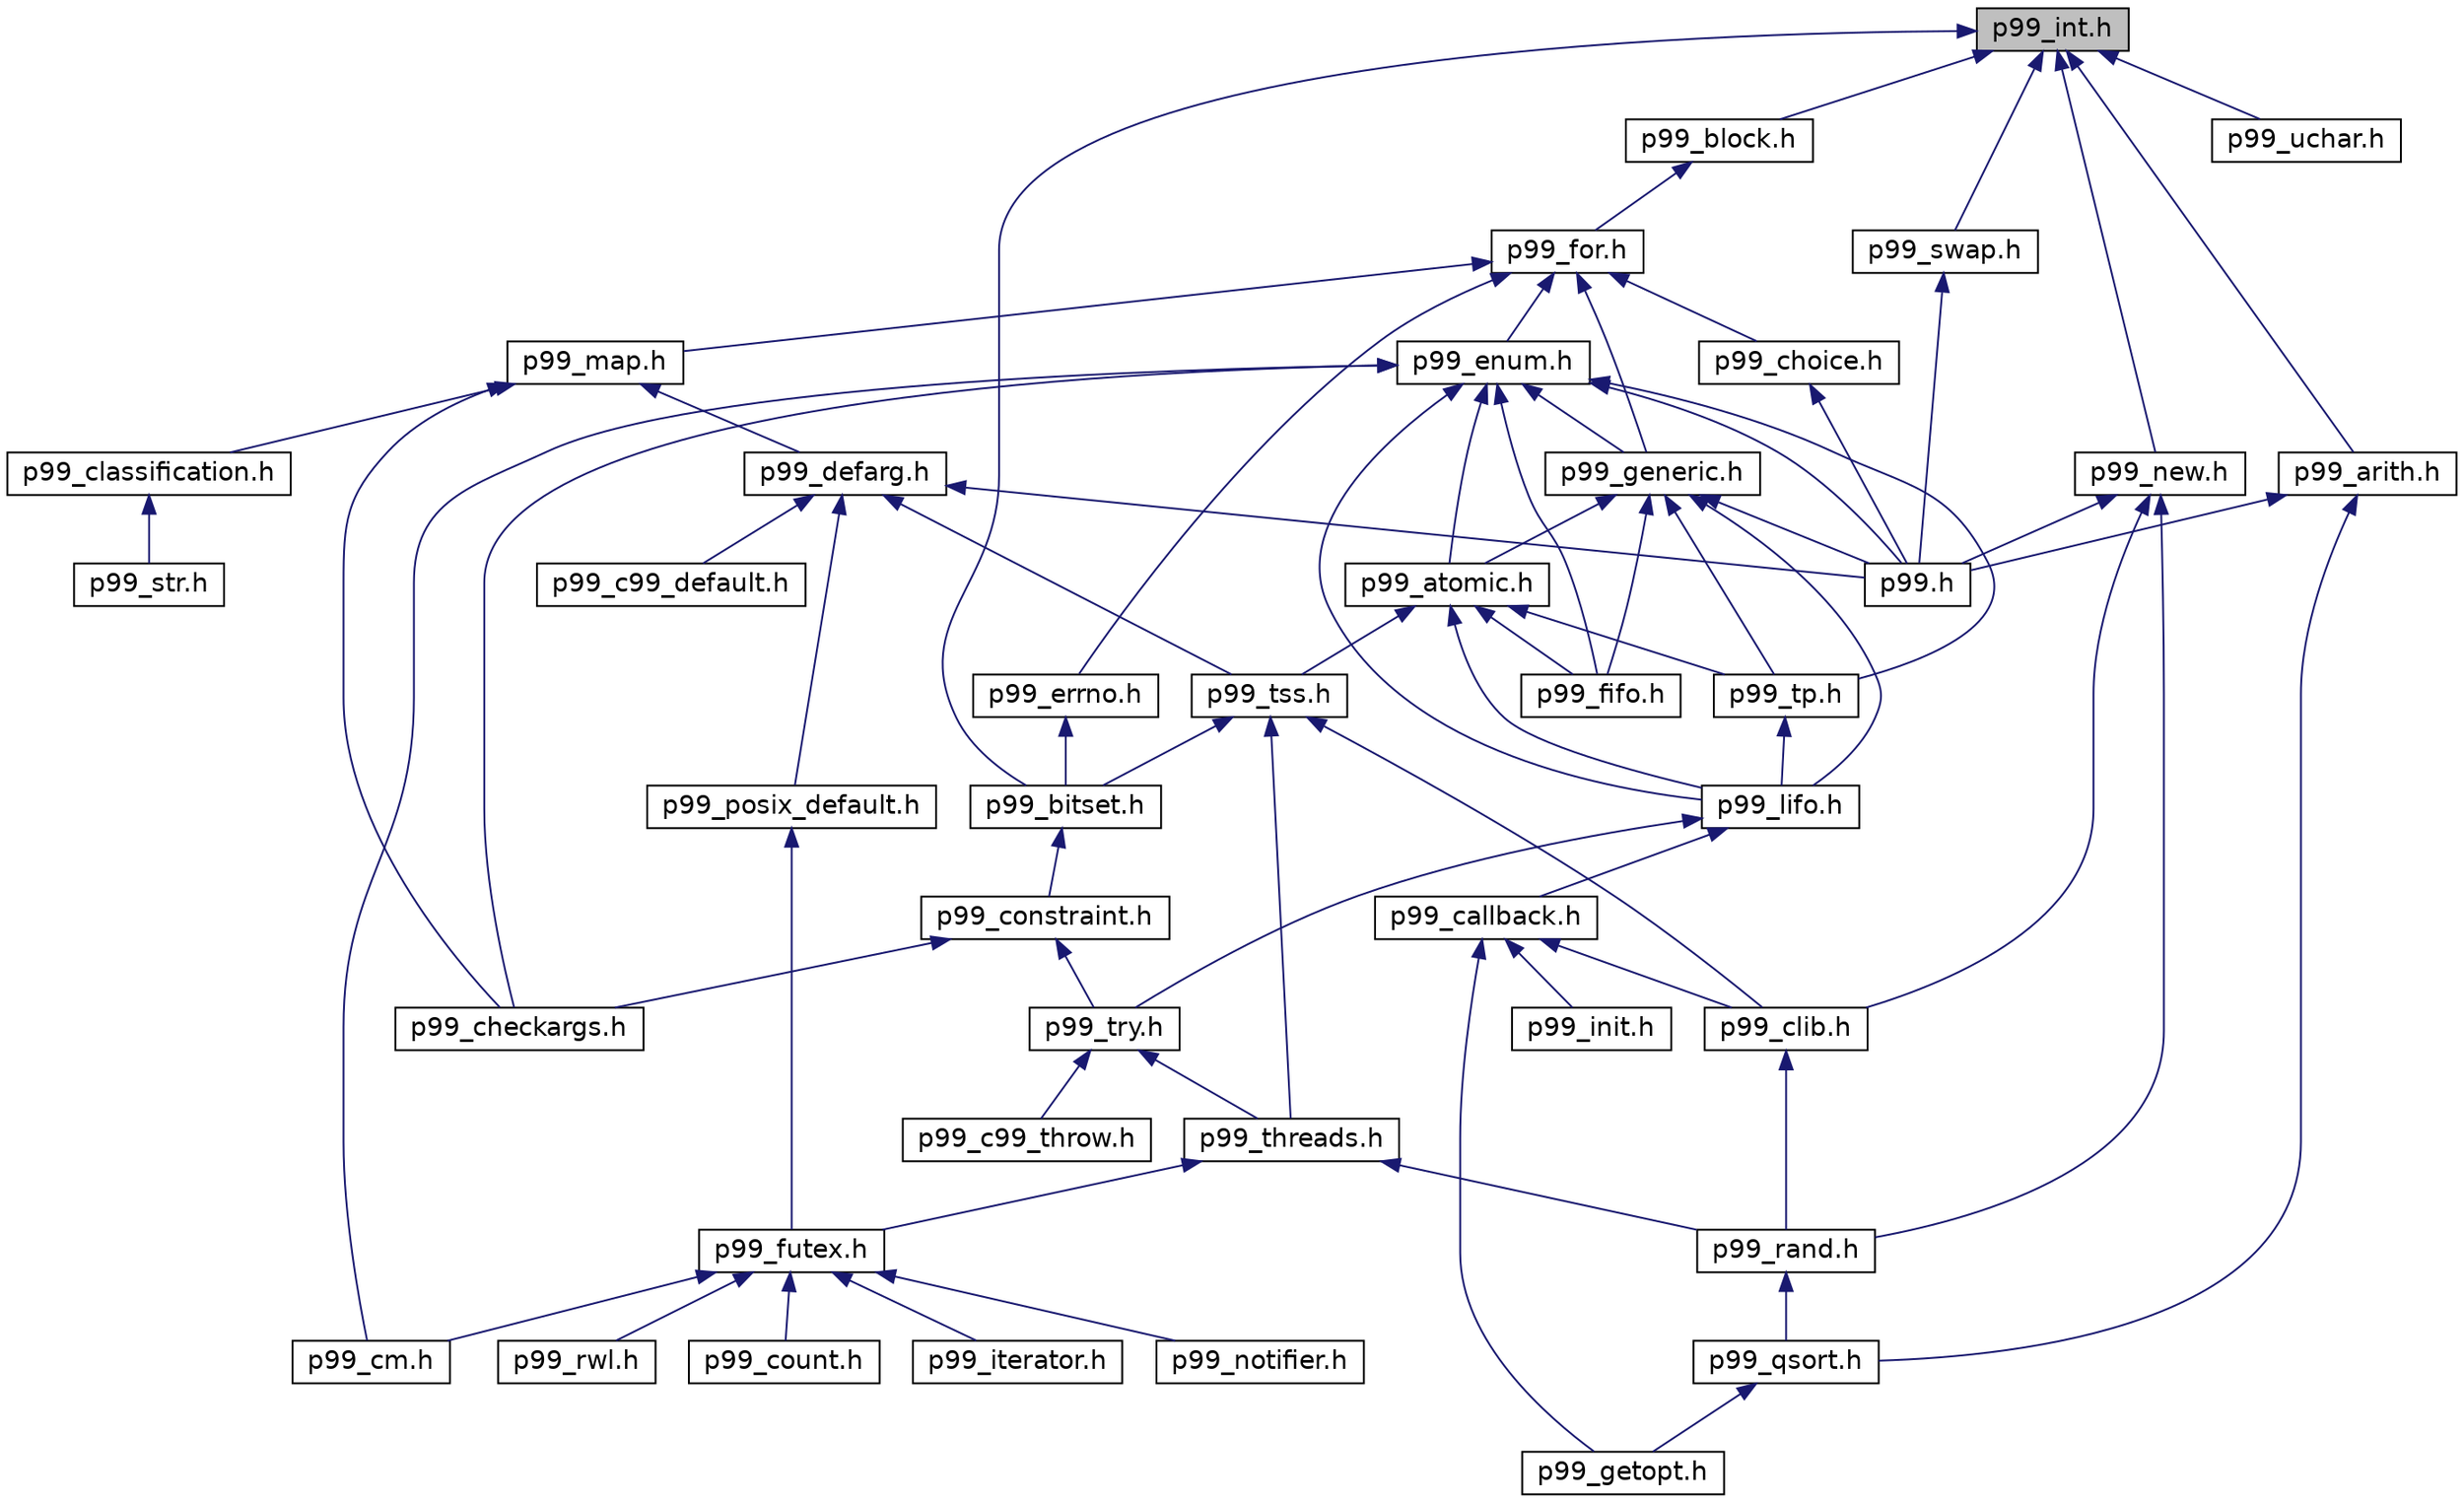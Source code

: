 digraph "p99_int.h"
{
 // LATEX_PDF_SIZE
  edge [fontname="Helvetica",fontsize="14",labelfontname="Helvetica",labelfontsize="14"];
  node [fontname="Helvetica",fontsize="14",shape=record];
  Node1 [label="p99_int.h",height=0.2,width=0.4,color="black", fillcolor="grey75", style="filled", fontcolor="black",tooltip="Macros handling integer types and initialization."];
  Node1 -> Node2 [dir="back",color="midnightblue",fontsize="14",style="solid",fontname="Helvetica"];
  Node2 [label="p99_block.h",height=0.2,width=0.4,color="black", fillcolor="white", style="filled",URL="$p99__block_8h.html",tooltip="Macros that implement controlling blocks."];
  Node2 -> Node3 [dir="back",color="midnightblue",fontsize="14",style="solid",fontname="Helvetica"];
  Node3 [label="p99_for.h",height=0.2,width=0.4,color="black", fillcolor="white", style="filled",URL="$p99__for_8h.html",tooltip="A preprocessor for loop implementation and some derived list handling macros."];
  Node3 -> Node4 [dir="back",color="midnightblue",fontsize="14",style="solid",fontname="Helvetica"];
  Node4 [label="p99_choice.h",height=0.2,width=0.4,color="black", fillcolor="white", style="filled",URL="$p99__choice_8h.html",tooltip="Choice macros that implement ‘static inline’ table lookup."];
  Node4 -> Node5 [dir="back",color="midnightblue",fontsize="14",style="solid",fontname="Helvetica"];
  Node5 [label="p99.h",height=0.2,width=0.4,color="black", fillcolor="white", style="filled",URL="$p99_8h.html",tooltip="Use this to include all of P99."];
  Node3 -> Node6 [dir="back",color="midnightblue",fontsize="14",style="solid",fontname="Helvetica"];
  Node6 [label="p99_map.h",height=0.2,width=0.4,color="black", fillcolor="white", style="filled",URL="$p99__map_8h.html",tooltip="macros to produce lists of statements or declarations."];
  Node6 -> Node7 [dir="back",color="midnightblue",fontsize="14",style="solid",fontname="Helvetica"];
  Node7 [label="p99_defarg.h",height=0.2,width=0.4,color="black", fillcolor="white", style="filled",URL="$p99__defarg_8h.html",tooltip="Macros for default arguments to functions."];
  Node7 -> Node5 [dir="back",color="midnightblue",fontsize="14",style="solid",fontname="Helvetica"];
  Node7 -> Node8 [dir="back",color="midnightblue",fontsize="14",style="solid",fontname="Helvetica"];
  Node8 [label="p99_tss.h",height=0.2,width=0.4,color="black", fillcolor="white", style="filled",URL="$p99__tss_8h.html",tooltip=" "];
  Node8 -> Node9 [dir="back",color="midnightblue",fontsize="14",style="solid",fontname="Helvetica"];
  Node9 [label="p99_bitset.h",height=0.2,width=0.4,color="black", fillcolor="white", style="filled",URL="$p99__bitset_8h.html",tooltip=" "];
  Node9 -> Node10 [dir="back",color="midnightblue",fontsize="14",style="solid",fontname="Helvetica"];
  Node10 [label="p99_constraint.h",height=0.2,width=0.4,color="black", fillcolor="white", style="filled",URL="$p99__constraint_8h.html",tooltip=" "];
  Node10 -> Node11 [dir="back",color="midnightblue",fontsize="14",style="solid",fontname="Helvetica"];
  Node11 [label="p99_try.h",height=0.2,width=0.4,color="black", fillcolor="white", style="filled",URL="$p99__try_8h.html",tooltip=" "];
  Node11 -> Node12 [dir="back",color="midnightblue",fontsize="14",style="solid",fontname="Helvetica"];
  Node12 [label="p99_c99_throw.h",height=0.2,width=0.4,color="black", fillcolor="white", style="filled",URL="$p99__c99__throw_8h.html",tooltip=" "];
  Node11 -> Node13 [dir="back",color="midnightblue",fontsize="14",style="solid",fontname="Helvetica"];
  Node13 [label="p99_threads.h",height=0.2,width=0.4,color="black", fillcolor="white", style="filled",URL="$p99__threads_8h.html",tooltip=" "];
  Node13 -> Node14 [dir="back",color="midnightblue",fontsize="14",style="solid",fontname="Helvetica"];
  Node14 [label="p99_futex.h",height=0.2,width=0.4,color="black", fillcolor="white", style="filled",URL="$p99__futex_8h.html",tooltip=" "];
  Node14 -> Node15 [dir="back",color="midnightblue",fontsize="14",style="solid",fontname="Helvetica"];
  Node15 [label="p99_cm.h",height=0.2,width=0.4,color="black", fillcolor="white", style="filled",URL="$p99__cm_8h.html",tooltip=" "];
  Node14 -> Node16 [dir="back",color="midnightblue",fontsize="14",style="solid",fontname="Helvetica"];
  Node16 [label="p99_count.h",height=0.2,width=0.4,color="black", fillcolor="white", style="filled",URL="$p99__count_8h.html",tooltip=" "];
  Node14 -> Node17 [dir="back",color="midnightblue",fontsize="14",style="solid",fontname="Helvetica"];
  Node17 [label="p99_iterator.h",height=0.2,width=0.4,color="black", fillcolor="white", style="filled",URL="$p99__iterator_8h.html",tooltip=" "];
  Node14 -> Node18 [dir="back",color="midnightblue",fontsize="14",style="solid",fontname="Helvetica"];
  Node18 [label="p99_notifier.h",height=0.2,width=0.4,color="black", fillcolor="white", style="filled",URL="$p99__notifier_8h.html",tooltip=" "];
  Node14 -> Node19 [dir="back",color="midnightblue",fontsize="14",style="solid",fontname="Helvetica"];
  Node19 [label="p99_rwl.h",height=0.2,width=0.4,color="black", fillcolor="white", style="filled",URL="$p99__rwl_8h.html",tooltip=" "];
  Node13 -> Node20 [dir="back",color="midnightblue",fontsize="14",style="solid",fontname="Helvetica"];
  Node20 [label="p99_rand.h",height=0.2,width=0.4,color="black", fillcolor="white", style="filled",URL="$p99__rand_8h.html",tooltip="An implementation of George Marsaglia's xorshift PRG with a period of about 2^160."];
  Node20 -> Node21 [dir="back",color="midnightblue",fontsize="14",style="solid",fontname="Helvetica"];
  Node21 [label="p99_qsort.h",height=0.2,width=0.4,color="black", fillcolor="white", style="filled",URL="$p99__qsort_8h.html",tooltip="An implementation of a sorting routine."];
  Node21 -> Node22 [dir="back",color="midnightblue",fontsize="14",style="solid",fontname="Helvetica"];
  Node22 [label="p99_getopt.h",height=0.2,width=0.4,color="black", fillcolor="white", style="filled",URL="$p99__getopt_8h.html",tooltip="Providing macros that handle variadic macro argument lists."];
  Node10 -> Node23 [dir="back",color="midnightblue",fontsize="14",style="solid",fontname="Helvetica"];
  Node23 [label="p99_checkargs.h",height=0.2,width=0.4,color="black", fillcolor="white", style="filled",URL="$p99__checkargs_8h.html",tooltip="Macros to check arguments to functions, in particular of variably modified types."];
  Node8 -> Node24 [dir="back",color="midnightblue",fontsize="14",style="solid",fontname="Helvetica"];
  Node24 [label="p99_clib.h",height=0.2,width=0.4,color="black", fillcolor="white", style="filled",URL="$p99__clib_8h.html",tooltip=" "];
  Node24 -> Node20 [dir="back",color="midnightblue",fontsize="14",style="solid",fontname="Helvetica"];
  Node8 -> Node13 [dir="back",color="midnightblue",fontsize="14",style="solid",fontname="Helvetica"];
  Node7 -> Node25 [dir="back",color="midnightblue",fontsize="14",style="solid",fontname="Helvetica"];
  Node25 [label="p99_c99_default.h",height=0.2,width=0.4,color="black", fillcolor="white", style="filled",URL="$p99__c99__default_8h.html",tooltip=" "];
  Node7 -> Node26 [dir="back",color="midnightblue",fontsize="14",style="solid",fontname="Helvetica"];
  Node26 [label="p99_posix_default.h",height=0.2,width=0.4,color="black", fillcolor="white", style="filled",URL="$p99__posix__default_8h.html",tooltip=" "];
  Node26 -> Node14 [dir="back",color="midnightblue",fontsize="14",style="solid",fontname="Helvetica"];
  Node6 -> Node23 [dir="back",color="midnightblue",fontsize="14",style="solid",fontname="Helvetica"];
  Node6 -> Node27 [dir="back",color="midnightblue",fontsize="14",style="solid",fontname="Helvetica"];
  Node27 [label="p99_classification.h",height=0.2,width=0.4,color="black", fillcolor="white", style="filled",URL="$p99__classification_8h.html",tooltip="classification of different types of token sequences"];
  Node27 -> Node28 [dir="back",color="midnightblue",fontsize="14",style="solid",fontname="Helvetica"];
  Node28 [label="p99_str.h",height=0.2,width=0.4,color="black", fillcolor="white", style="filled",URL="$p99__str_8h.html",tooltip="Provide a family of functions str2XX that provide a safer end-check with a position in the string ins..."];
  Node3 -> Node29 [dir="back",color="midnightblue",fontsize="14",style="solid",fontname="Helvetica"];
  Node29 [label="p99_enum.h",height=0.2,width=0.4,color="black", fillcolor="white", style="filled",URL="$p99__enum_8h.html",tooltip=" "];
  Node29 -> Node5 [dir="back",color="midnightblue",fontsize="14",style="solid",fontname="Helvetica"];
  Node29 -> Node30 [dir="back",color="midnightblue",fontsize="14",style="solid",fontname="Helvetica"];
  Node30 [label="p99_generic.h",height=0.2,width=0.4,color="black", fillcolor="white", style="filled",URL="$p99__generic_8h.html",tooltip=" "];
  Node30 -> Node5 [dir="back",color="midnightblue",fontsize="14",style="solid",fontname="Helvetica"];
  Node30 -> Node31 [dir="back",color="midnightblue",fontsize="14",style="solid",fontname="Helvetica"];
  Node31 [label="p99_atomic.h",height=0.2,width=0.4,color="black", fillcolor="white", style="filled",URL="$p99__atomic_8h.html",tooltip=" "];
  Node31 -> Node8 [dir="back",color="midnightblue",fontsize="14",style="solid",fontname="Helvetica"];
  Node31 -> Node32 [dir="back",color="midnightblue",fontsize="14",style="solid",fontname="Helvetica"];
  Node32 [label="p99_lifo.h",height=0.2,width=0.4,color="black", fillcolor="white", style="filled",URL="$p99__lifo_8h.html",tooltip=" "];
  Node32 -> Node11 [dir="back",color="midnightblue",fontsize="14",style="solid",fontname="Helvetica"];
  Node32 -> Node33 [dir="back",color="midnightblue",fontsize="14",style="solid",fontname="Helvetica"];
  Node33 [label="p99_callback.h",height=0.2,width=0.4,color="black", fillcolor="white", style="filled",URL="$p99__callback_8h.html",tooltip=" "];
  Node33 -> Node24 [dir="back",color="midnightblue",fontsize="14",style="solid",fontname="Helvetica"];
  Node33 -> Node22 [dir="back",color="midnightblue",fontsize="14",style="solid",fontname="Helvetica"];
  Node33 -> Node34 [dir="back",color="midnightblue",fontsize="14",style="solid",fontname="Helvetica"];
  Node34 [label="p99_init.h",height=0.2,width=0.4,color="black", fillcolor="white", style="filled",URL="$p99__init_8h.html",tooltip="Implement initialization functions that are executed early."];
  Node31 -> Node35 [dir="back",color="midnightblue",fontsize="14",style="solid",fontname="Helvetica"];
  Node35 [label="p99_tp.h",height=0.2,width=0.4,color="black", fillcolor="white", style="filled",URL="$p99__tp_8h.html",tooltip=" "];
  Node35 -> Node32 [dir="back",color="midnightblue",fontsize="14",style="solid",fontname="Helvetica"];
  Node31 -> Node36 [dir="back",color="midnightblue",fontsize="14",style="solid",fontname="Helvetica"];
  Node36 [label="p99_fifo.h",height=0.2,width=0.4,color="black", fillcolor="white", style="filled",URL="$p99__fifo_8h.html",tooltip=" "];
  Node30 -> Node32 [dir="back",color="midnightblue",fontsize="14",style="solid",fontname="Helvetica"];
  Node30 -> Node35 [dir="back",color="midnightblue",fontsize="14",style="solid",fontname="Helvetica"];
  Node30 -> Node36 [dir="back",color="midnightblue",fontsize="14",style="solid",fontname="Helvetica"];
  Node29 -> Node31 [dir="back",color="midnightblue",fontsize="14",style="solid",fontname="Helvetica"];
  Node29 -> Node32 [dir="back",color="midnightblue",fontsize="14",style="solid",fontname="Helvetica"];
  Node29 -> Node35 [dir="back",color="midnightblue",fontsize="14",style="solid",fontname="Helvetica"];
  Node29 -> Node23 [dir="back",color="midnightblue",fontsize="14",style="solid",fontname="Helvetica"];
  Node29 -> Node15 [dir="back",color="midnightblue",fontsize="14",style="solid",fontname="Helvetica"];
  Node29 -> Node36 [dir="back",color="midnightblue",fontsize="14",style="solid",fontname="Helvetica"];
  Node3 -> Node30 [dir="back",color="midnightblue",fontsize="14",style="solid",fontname="Helvetica"];
  Node3 -> Node37 [dir="back",color="midnightblue",fontsize="14",style="solid",fontname="Helvetica"];
  Node37 [label="p99_errno.h",height=0.2,width=0.4,color="black", fillcolor="white", style="filled",URL="$p99__errno_8h.html",tooltip=" "];
  Node37 -> Node9 [dir="back",color="midnightblue",fontsize="14",style="solid",fontname="Helvetica"];
  Node1 -> Node38 [dir="back",color="midnightblue",fontsize="14",style="solid",fontname="Helvetica"];
  Node38 [label="p99_new.h",height=0.2,width=0.4,color="black", fillcolor="white", style="filled",URL="$p99__new_8h.html",tooltip="Macros for initialization and allocation."];
  Node38 -> Node5 [dir="back",color="midnightblue",fontsize="14",style="solid",fontname="Helvetica"];
  Node38 -> Node24 [dir="back",color="midnightblue",fontsize="14",style="solid",fontname="Helvetica"];
  Node38 -> Node20 [dir="back",color="midnightblue",fontsize="14",style="solid",fontname="Helvetica"];
  Node1 -> Node39 [dir="back",color="midnightblue",fontsize="14",style="solid",fontname="Helvetica"];
  Node39 [label="p99_swap.h",height=0.2,width=0.4,color="black", fillcolor="white", style="filled",URL="$p99__swap_8h.html",tooltip=" "];
  Node39 -> Node5 [dir="back",color="midnightblue",fontsize="14",style="solid",fontname="Helvetica"];
  Node1 -> Node40 [dir="back",color="midnightblue",fontsize="14",style="solid",fontname="Helvetica"];
  Node40 [label="p99_arith.h",height=0.2,width=0.4,color="black", fillcolor="white", style="filled",URL="$p99__arith_8h.html",tooltip="Branchless arithmetic and bit twiddling snippets."];
  Node40 -> Node5 [dir="back",color="midnightblue",fontsize="14",style="solid",fontname="Helvetica"];
  Node40 -> Node21 [dir="back",color="midnightblue",fontsize="14",style="solid",fontname="Helvetica"];
  Node1 -> Node9 [dir="back",color="midnightblue",fontsize="14",style="solid",fontname="Helvetica"];
  Node1 -> Node41 [dir="back",color="midnightblue",fontsize="14",style="solid",fontname="Helvetica"];
  Node41 [label="p99_uchar.h",height=0.2,width=0.4,color="black", fillcolor="white", style="filled",URL="$p99__uchar_8h.html",tooltip="Emulate the unicode support of uchar.h if that is not provided."];
}
